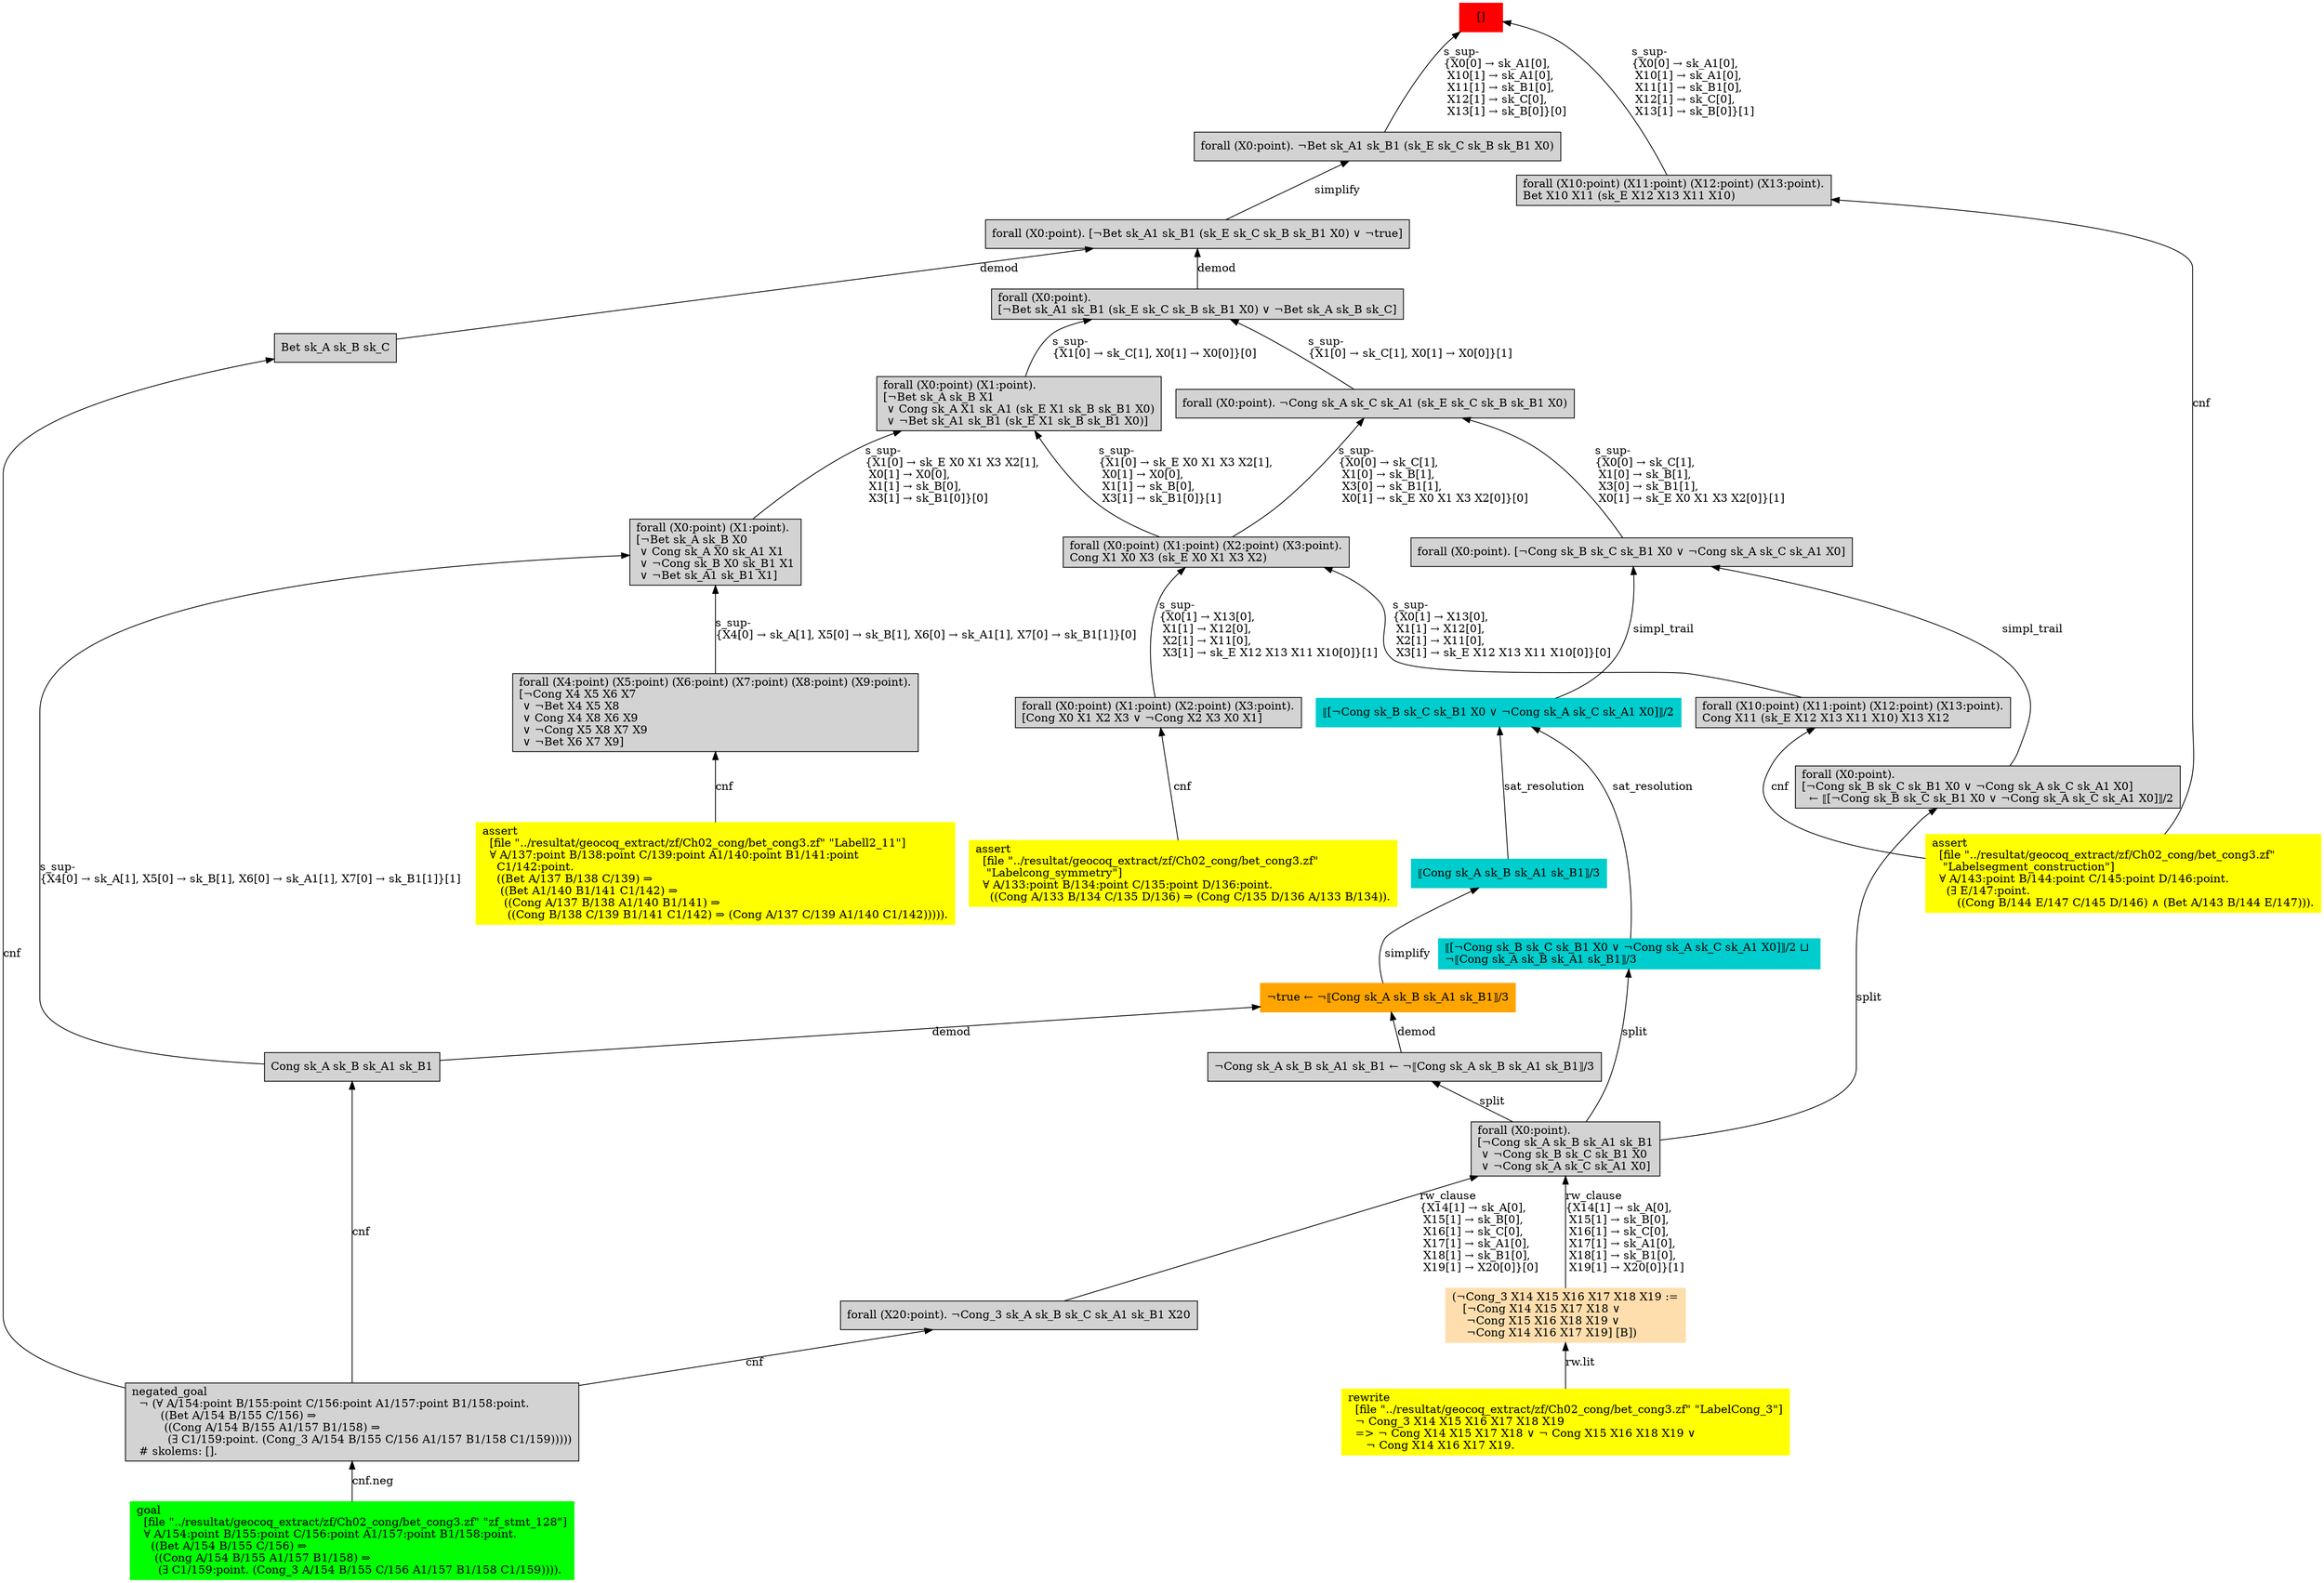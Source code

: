 digraph "unsat_graph" {
  vertex_0 [color=red, label="[]", shape=box, style=filled];
  vertex_0 -> vertex_1 [label="s_sup-\l\{X0[0] → sk_A1[0], \l X10[1] → sk_A1[0], \l X11[1] → sk_B1[0], \l X12[1] → sk_C[0], \l X13[1] → sk_B[0]\}[0]\l", dir="back"];
  vertex_1 [shape=box, label="forall (X0:point). ¬Bet sk_A1 sk_B1 (sk_E sk_C sk_B sk_B1 X0)\l", style=filled];
  vertex_1 -> vertex_2 [label="simplify", dir="back"];
  vertex_2 [shape=box, label="forall (X0:point). [¬Bet sk_A1 sk_B1 (sk_E sk_C sk_B sk_B1 X0) ∨ ¬true]\l", style=filled];
  vertex_2 -> vertex_3 [label="demod", dir="back"];
  vertex_3 [shape=box, label="Bet sk_A sk_B sk_C\l", style=filled];
  vertex_3 -> vertex_4 [label="cnf", dir="back"];
  vertex_4 [shape=box, label="negated_goal\l  ¬ (∀ A/154:point B/155:point C/156:point A1/157:point B1/158:point.\l        ((Bet A/154 B/155 C/156) ⇒\l         ((Cong A/154 B/155 A1/157 B1/158) ⇒\l          (∃ C1/159:point. (Cong_3 A/154 B/155 C/156 A1/157 B1/158 C1/159)))))\l  # skolems: [].\l", style=filled];
  vertex_4 -> vertex_5 [label="cnf.neg", dir="back"];
  vertex_5 [color=green, shape=box, label="goal\l  [file \"../resultat/geocoq_extract/zf/Ch02_cong/bet_cong3.zf\" \"zf_stmt_128\"]\l  ∀ A/154:point B/155:point C/156:point A1/157:point B1/158:point.\l    ((Bet A/154 B/155 C/156) ⇒\l     ((Cong A/154 B/155 A1/157 B1/158) ⇒\l      (∃ C1/159:point. (Cong_3 A/154 B/155 C/156 A1/157 B1/158 C1/159)))).\l", style=filled];
  vertex_2 -> vertex_6 [label="demod", dir="back"];
  vertex_6 [shape=box, label="forall (X0:point).\l[¬Bet sk_A1 sk_B1 (sk_E sk_C sk_B sk_B1 X0) ∨ ¬Bet sk_A sk_B sk_C]\l", style=filled];
  vertex_6 -> vertex_7 [label="s_sup-\l\{X1[0] → sk_C[1], X0[1] → X0[0]\}[1]\l", dir="back"];
  vertex_7 [shape=box, label="forall (X0:point). ¬Cong sk_A sk_C sk_A1 (sk_E sk_C sk_B sk_B1 X0)\l", style=filled];
  vertex_7 -> vertex_8 [label="s_sup-\l\{X0[0] → sk_C[1], \l X1[0] → sk_B[1], \l X3[0] → sk_B1[1], \l X0[1] → sk_E X0 X1 X3 X2[0]\}[1]\l", dir="back"];
  vertex_8 [shape=box, label="forall (X0:point). [¬Cong sk_B sk_C sk_B1 X0 ∨ ¬Cong sk_A sk_C sk_A1 X0]\l", style=filled];
  vertex_8 -> vertex_9 [label="simpl_trail", dir="back"];
  vertex_9 [color=cyan3, shape=box, label="⟦[¬Cong sk_B sk_C sk_B1 X0 ∨ ¬Cong sk_A sk_C sk_A1 X0]⟧/2\l", style=filled];
  vertex_9 -> vertex_10 [label="sat_resolution", dir="back"];
  vertex_10 [color=cyan3, shape=box, label="⟦Cong sk_A sk_B sk_A1 sk_B1⟧/3\l", style=filled];
  vertex_10 -> vertex_11 [label="simplify", dir="back"];
  vertex_11 [color=orange, shape=box, label="¬true ← ¬⟦Cong sk_A sk_B sk_A1 sk_B1⟧/3\l", style=filled];
  vertex_11 -> vertex_12 [label="demod", dir="back"];
  vertex_12 [shape=box, label="Cong sk_A sk_B sk_A1 sk_B1\l", style=filled];
  vertex_12 -> vertex_4 [label="cnf", dir="back"];
  vertex_11 -> vertex_13 [label="demod", dir="back"];
  vertex_13 [shape=box, label="¬Cong sk_A sk_B sk_A1 sk_B1 ← ¬⟦Cong sk_A sk_B sk_A1 sk_B1⟧/3\l", style=filled];
  vertex_13 -> vertex_14 [label="split", dir="back"];
  vertex_14 [shape=box, label="forall (X0:point).\l[¬Cong sk_A sk_B sk_A1 sk_B1\l ∨ ¬Cong sk_B sk_C sk_B1 X0\l ∨ ¬Cong sk_A sk_C sk_A1 X0]\l", style=filled];
  vertex_14 -> vertex_15 [label="rw_clause\l\{X14[1] → sk_A[0], \l X15[1] → sk_B[0], \l X16[1] → sk_C[0], \l X17[1] → sk_A1[0], \l X18[1] → sk_B1[0], \l X19[1] → X20[0]\}[1]\l", dir="back"];
  vertex_15 [color=navajowhite, shape=box, label="(¬Cong_3 X14 X15 X16 X17 X18 X19 :=\l   [¬Cong X14 X15 X17 X18 ∨ \l    ¬Cong X15 X16 X18 X19 ∨ \l    ¬Cong X14 X16 X17 X19] [B])\l", style=filled];
  vertex_15 -> vertex_16 [label="rw.lit", dir="back"];
  vertex_16 [color=yellow, shape=box, label="rewrite\l  [file \"../resultat/geocoq_extract/zf/Ch02_cong/bet_cong3.zf\" \"LabelCong_3\"]\l  ¬ Cong_3 X14 X15 X16 X17 X18 X19\l  =\> ¬ Cong X14 X15 X17 X18 ∨ ¬ Cong X15 X16 X18 X19 ∨ \l     ¬ Cong X14 X16 X17 X19.\l", style=filled];
  vertex_14 -> vertex_17 [label="rw_clause\l\{X14[1] → sk_A[0], \l X15[1] → sk_B[0], \l X16[1] → sk_C[0], \l X17[1] → sk_A1[0], \l X18[1] → sk_B1[0], \l X19[1] → X20[0]\}[0]\l", dir="back"];
  vertex_17 [shape=box, label="forall (X20:point). ¬Cong_3 sk_A sk_B sk_C sk_A1 sk_B1 X20\l", style=filled];
  vertex_17 -> vertex_4 [label="cnf", dir="back"];
  vertex_9 -> vertex_18 [label="sat_resolution", dir="back"];
  vertex_18 [color=cyan3, shape=box, label="⟦[¬Cong sk_B sk_C sk_B1 X0 ∨ ¬Cong sk_A sk_C sk_A1 X0]⟧/2 ⊔ \l¬⟦Cong sk_A sk_B sk_A1 sk_B1⟧/3\l", style=filled];
  vertex_18 -> vertex_14 [label="split", dir="back"];
  vertex_8 -> vertex_19 [label="simpl_trail", dir="back"];
  vertex_19 [shape=box, label="forall (X0:point).\l[¬Cong sk_B sk_C sk_B1 X0 ∨ ¬Cong sk_A sk_C sk_A1 X0]\l  ← ⟦[¬Cong sk_B sk_C sk_B1 X0 ∨ ¬Cong sk_A sk_C sk_A1 X0]⟧/2\l", style=filled];
  vertex_19 -> vertex_14 [label="split", dir="back"];
  vertex_7 -> vertex_20 [label="s_sup-\l\{X0[0] → sk_C[1], \l X1[0] → sk_B[1], \l X3[0] → sk_B1[1], \l X0[1] → sk_E X0 X1 X3 X2[0]\}[0]\l", dir="back"];
  vertex_20 [shape=box, label="forall (X0:point) (X1:point) (X2:point) (X3:point).\lCong X1 X0 X3 (sk_E X0 X1 X3 X2)\l", style=filled];
  vertex_20 -> vertex_21 [label="s_sup-\l\{X0[1] → X13[0], \l X1[1] → X12[0], \l X2[1] → X11[0], \l X3[1] → sk_E X12 X13 X11 X10[0]\}[1]\l", dir="back"];
  vertex_21 [shape=box, label="forall (X0:point) (X1:point) (X2:point) (X3:point).\l[Cong X0 X1 X2 X3 ∨ ¬Cong X2 X3 X0 X1]\l", style=filled];
  vertex_21 -> vertex_22 [label="cnf", dir="back"];
  vertex_22 [color=yellow, shape=box, label="assert\l  [file \"../resultat/geocoq_extract/zf/Ch02_cong/bet_cong3.zf\" \l   \"Labelcong_symmetry\"]\l  ∀ A/133:point B/134:point C/135:point D/136:point.\l    ((Cong A/133 B/134 C/135 D/136) ⇒ (Cong C/135 D/136 A/133 B/134)).\l", style=filled];
  vertex_20 -> vertex_23 [label="s_sup-\l\{X0[1] → X13[0], \l X1[1] → X12[0], \l X2[1] → X11[0], \l X3[1] → sk_E X12 X13 X11 X10[0]\}[0]\l", dir="back"];
  vertex_23 [shape=box, label="forall (X10:point) (X11:point) (X12:point) (X13:point).\lCong X11 (sk_E X12 X13 X11 X10) X13 X12\l", style=filled];
  vertex_23 -> vertex_24 [label="cnf", dir="back"];
  vertex_24 [color=yellow, shape=box, label="assert\l  [file \"../resultat/geocoq_extract/zf/Ch02_cong/bet_cong3.zf\" \l   \"Labelsegment_construction\"]\l  ∀ A/143:point B/144:point C/145:point D/146:point.\l    (∃ E/147:point.\l       ((Cong B/144 E/147 C/145 D/146) ∧ (Bet A/143 B/144 E/147))).\l", style=filled];
  vertex_6 -> vertex_25 [label="s_sup-\l\{X1[0] → sk_C[1], X0[1] → X0[0]\}[0]\l", dir="back"];
  vertex_25 [shape=box, label="forall (X0:point) (X1:point).\l[¬Bet sk_A sk_B X1\l ∨ Cong sk_A X1 sk_A1 (sk_E X1 sk_B sk_B1 X0)\l ∨ ¬Bet sk_A1 sk_B1 (sk_E X1 sk_B sk_B1 X0)]\l", style=filled];
  vertex_25 -> vertex_26 [label="s_sup-\l\{X1[0] → sk_E X0 X1 X3 X2[1], \l X0[1] → X0[0], \l X1[1] → sk_B[0], \l X3[1] → sk_B1[0]\}[0]\l", dir="back"];
  vertex_26 [shape=box, label="forall (X0:point) (X1:point).\l[¬Bet sk_A sk_B X0\l ∨ Cong sk_A X0 sk_A1 X1\l ∨ ¬Cong sk_B X0 sk_B1 X1\l ∨ ¬Bet sk_A1 sk_B1 X1]\l", style=filled];
  vertex_26 -> vertex_27 [label="s_sup-\l\{X4[0] → sk_A[1], X5[0] → sk_B[1], X6[0] → sk_A1[1], X7[0] → sk_B1[1]\}[0]\l", dir="back"];
  vertex_27 [shape=box, label="forall (X4:point) (X5:point) (X6:point) (X7:point) (X8:point) (X9:point).\l[¬Cong X4 X5 X6 X7\l ∨ ¬Bet X4 X5 X8\l ∨ Cong X4 X8 X6 X9\l ∨ ¬Cong X5 X8 X7 X9\l ∨ ¬Bet X6 X7 X9]\l", style=filled];
  vertex_27 -> vertex_28 [label="cnf", dir="back"];
  vertex_28 [color=yellow, shape=box, label="assert\l  [file \"../resultat/geocoq_extract/zf/Ch02_cong/bet_cong3.zf\" \"Labell2_11\"]\l  ∀ A/137:point B/138:point C/139:point A1/140:point B1/141:point \l    C1/142:point.\l    ((Bet A/137 B/138 C/139) ⇒\l     ((Bet A1/140 B1/141 C1/142) ⇒\l      ((Cong A/137 B/138 A1/140 B1/141) ⇒\l       ((Cong B/138 C/139 B1/141 C1/142) ⇒ (Cong A/137 C/139 A1/140 C1/142))))).\l", style=filled];
  vertex_26 -> vertex_12 [label="s_sup-\l\{X4[0] → sk_A[1], X5[0] → sk_B[1], X6[0] → sk_A1[1], X7[0] → sk_B1[1]\}[1]\l", dir="back"];
  vertex_25 -> vertex_20 [label="s_sup-\l\{X1[0] → sk_E X0 X1 X3 X2[1], \l X0[1] → X0[0], \l X1[1] → sk_B[0], \l X3[1] → sk_B1[0]\}[1]\l", dir="back"];
  vertex_0 -> vertex_29 [label="s_sup-\l\{X0[0] → sk_A1[0], \l X10[1] → sk_A1[0], \l X11[1] → sk_B1[0], \l X12[1] → sk_C[0], \l X13[1] → sk_B[0]\}[1]\l", dir="back"];
  vertex_29 [shape=box, label="forall (X10:point) (X11:point) (X12:point) (X13:point).\lBet X10 X11 (sk_E X12 X13 X11 X10)\l", style=filled];
  vertex_29 -> vertex_24 [label="cnf", dir="back"];
  }


